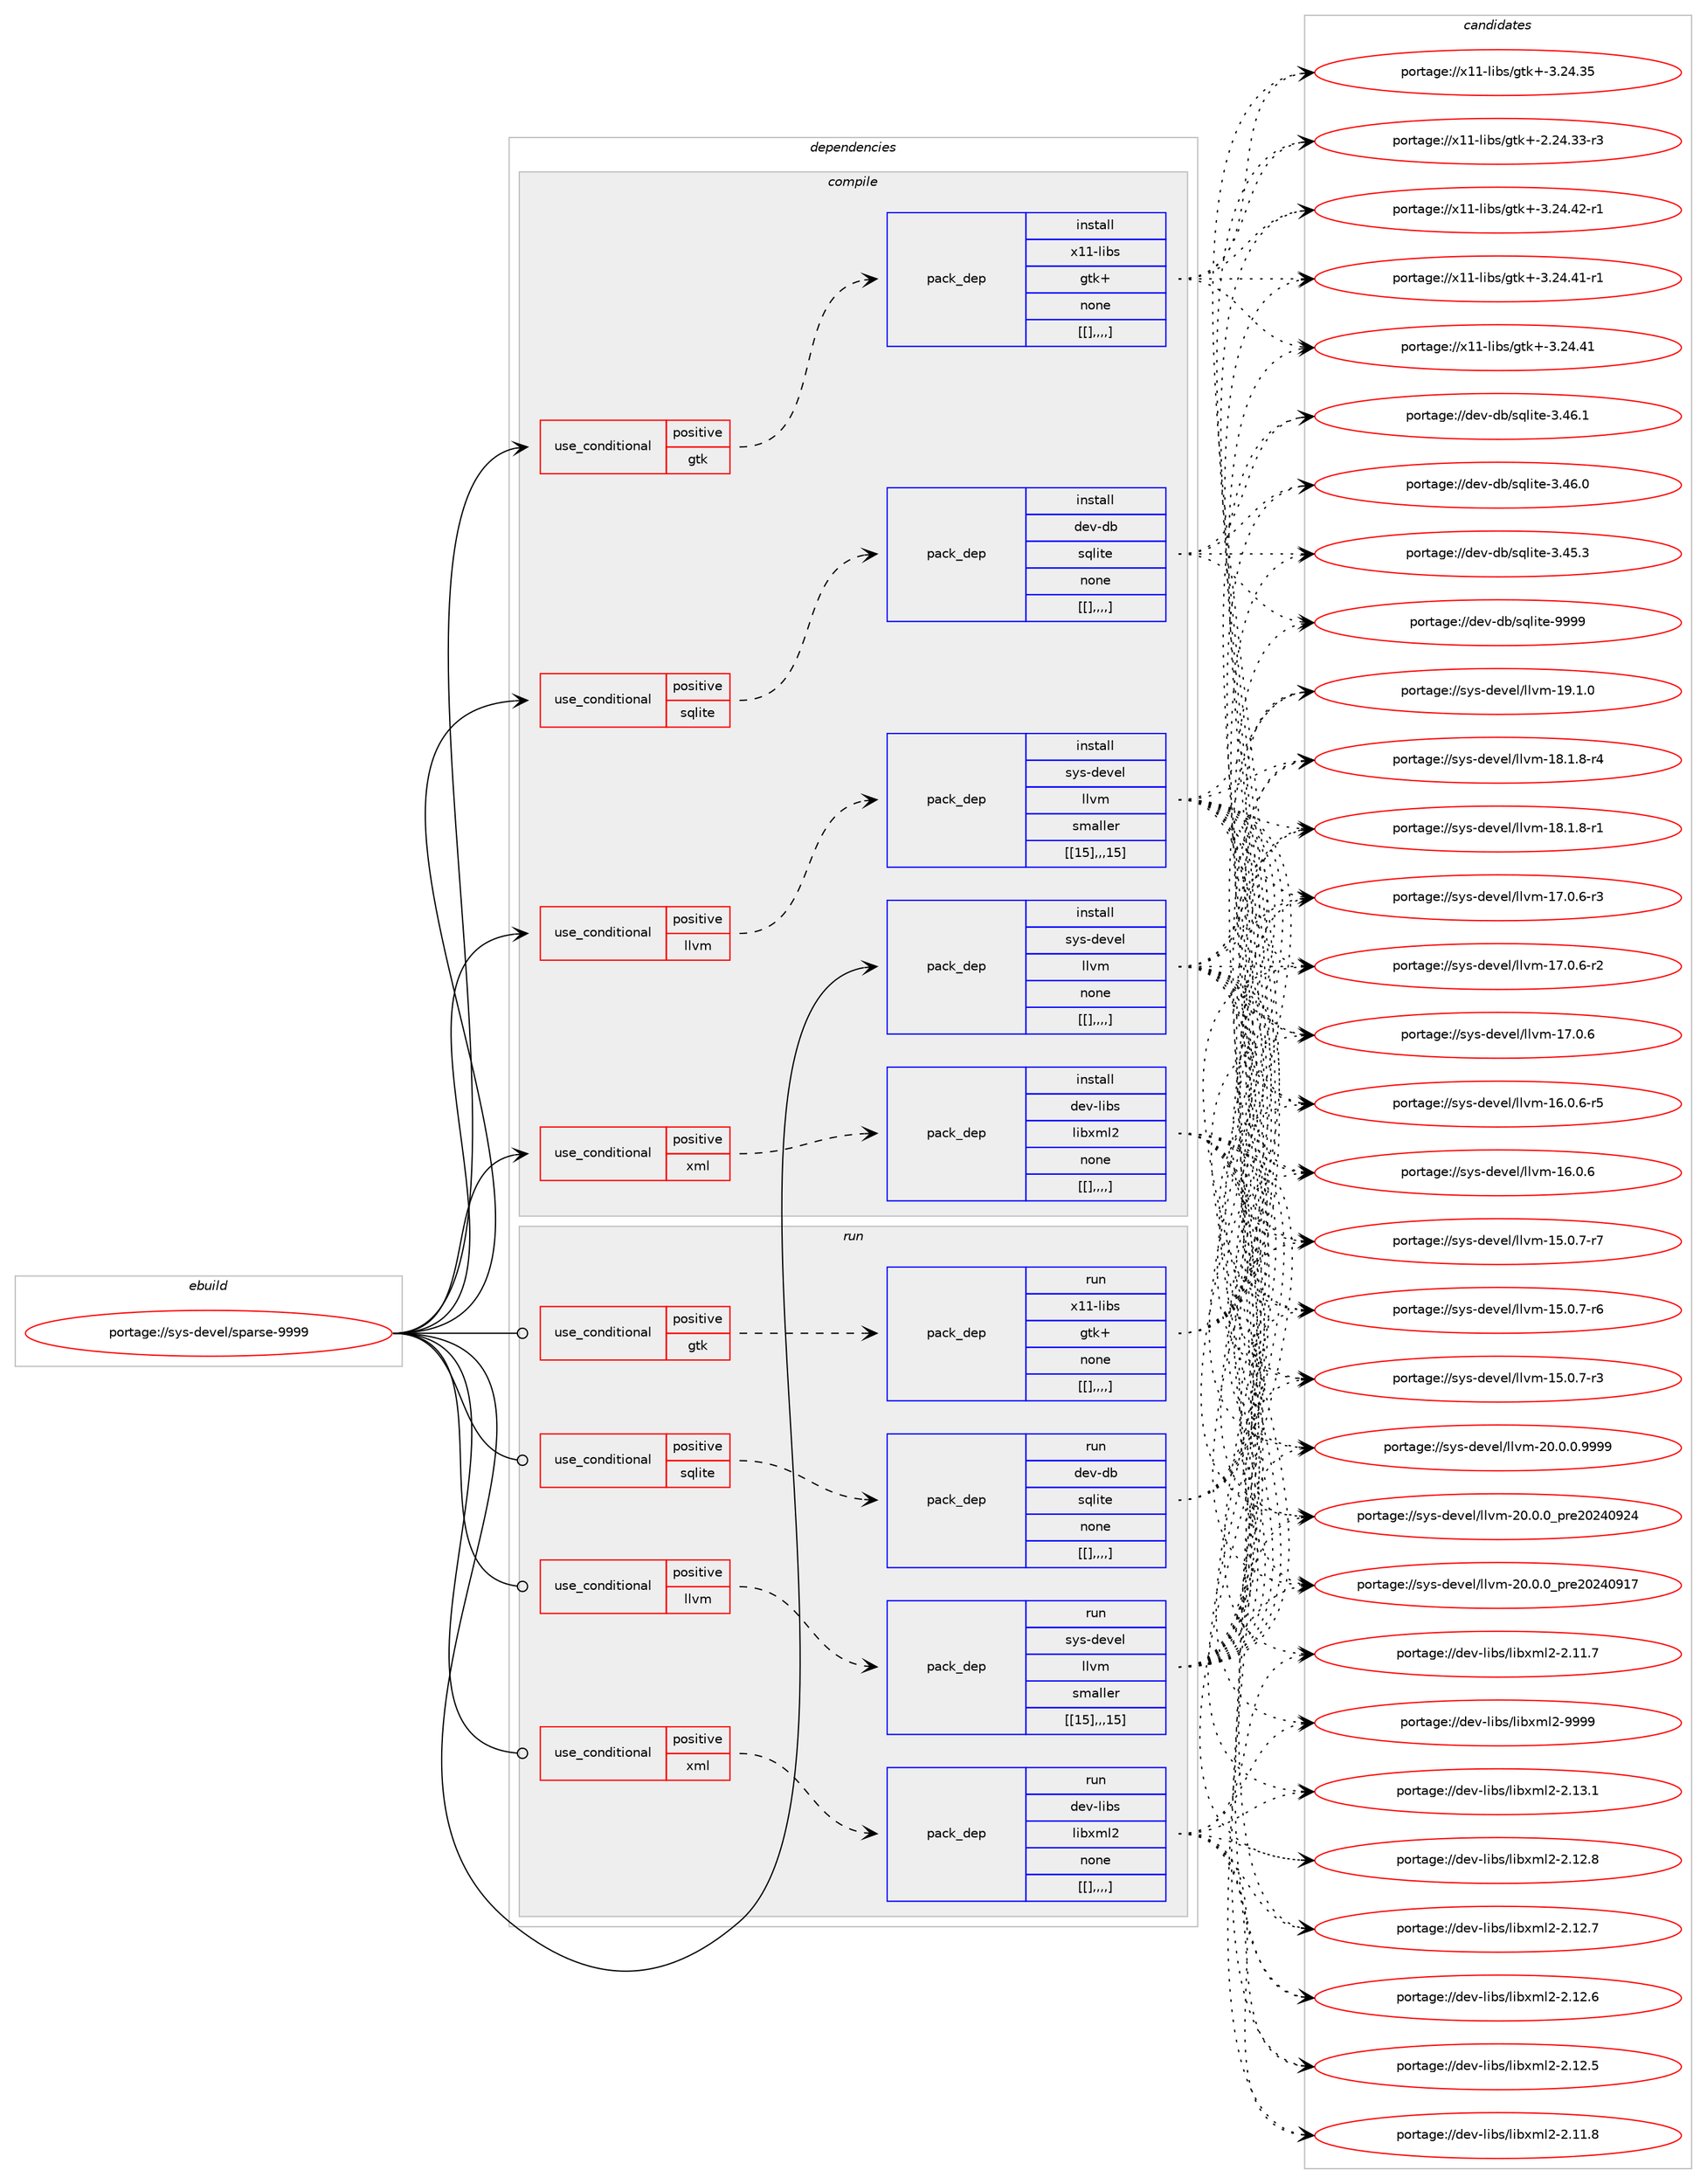 digraph prolog {

# *************
# Graph options
# *************

newrank=true;
concentrate=true;
compound=true;
graph [rankdir=LR,fontname=Helvetica,fontsize=10,ranksep=1.5];#, ranksep=2.5, nodesep=0.2];
edge  [arrowhead=vee];
node  [fontname=Helvetica,fontsize=10];

# **********
# The ebuild
# **********

subgraph cluster_leftcol {
color=gray;
label=<<i>ebuild</i>>;
id [label="portage://sys-devel/sparse-9999", color=red, width=4, href="../sys-devel/sparse-9999.svg"];
}

# ****************
# The dependencies
# ****************

subgraph cluster_midcol {
color=gray;
label=<<i>dependencies</i>>;
subgraph cluster_compile {
fillcolor="#eeeeee";
style=filled;
label=<<i>compile</i>>;
subgraph cond5474 {
dependency15207 [label=<<TABLE BORDER="0" CELLBORDER="1" CELLSPACING="0" CELLPADDING="4"><TR><TD ROWSPAN="3" CELLPADDING="10">use_conditional</TD></TR><TR><TD>positive</TD></TR><TR><TD>gtk</TD></TR></TABLE>>, shape=none, color=red];
subgraph pack9683 {
dependency15208 [label=<<TABLE BORDER="0" CELLBORDER="1" CELLSPACING="0" CELLPADDING="4" WIDTH="220"><TR><TD ROWSPAN="6" CELLPADDING="30">pack_dep</TD></TR><TR><TD WIDTH="110">install</TD></TR><TR><TD>x11-libs</TD></TR><TR><TD>gtk+</TD></TR><TR><TD>none</TD></TR><TR><TD>[[],,,,]</TD></TR></TABLE>>, shape=none, color=blue];
}
dependency15207:e -> dependency15208:w [weight=20,style="dashed",arrowhead="vee"];
}
id:e -> dependency15207:w [weight=20,style="solid",arrowhead="vee"];
subgraph cond5475 {
dependency15209 [label=<<TABLE BORDER="0" CELLBORDER="1" CELLSPACING="0" CELLPADDING="4"><TR><TD ROWSPAN="3" CELLPADDING="10">use_conditional</TD></TR><TR><TD>positive</TD></TR><TR><TD>llvm</TD></TR></TABLE>>, shape=none, color=red];
subgraph pack9684 {
dependency15210 [label=<<TABLE BORDER="0" CELLBORDER="1" CELLSPACING="0" CELLPADDING="4" WIDTH="220"><TR><TD ROWSPAN="6" CELLPADDING="30">pack_dep</TD></TR><TR><TD WIDTH="110">install</TD></TR><TR><TD>sys-devel</TD></TR><TR><TD>llvm</TD></TR><TR><TD>smaller</TD></TR><TR><TD>[[15],,,15]</TD></TR></TABLE>>, shape=none, color=blue];
}
dependency15209:e -> dependency15210:w [weight=20,style="dashed",arrowhead="vee"];
}
id:e -> dependency15209:w [weight=20,style="solid",arrowhead="vee"];
subgraph cond5476 {
dependency15211 [label=<<TABLE BORDER="0" CELLBORDER="1" CELLSPACING="0" CELLPADDING="4"><TR><TD ROWSPAN="3" CELLPADDING="10">use_conditional</TD></TR><TR><TD>positive</TD></TR><TR><TD>sqlite</TD></TR></TABLE>>, shape=none, color=red];
subgraph pack9685 {
dependency15212 [label=<<TABLE BORDER="0" CELLBORDER="1" CELLSPACING="0" CELLPADDING="4" WIDTH="220"><TR><TD ROWSPAN="6" CELLPADDING="30">pack_dep</TD></TR><TR><TD WIDTH="110">install</TD></TR><TR><TD>dev-db</TD></TR><TR><TD>sqlite</TD></TR><TR><TD>none</TD></TR><TR><TD>[[],,,,]</TD></TR></TABLE>>, shape=none, color=blue];
}
dependency15211:e -> dependency15212:w [weight=20,style="dashed",arrowhead="vee"];
}
id:e -> dependency15211:w [weight=20,style="solid",arrowhead="vee"];
subgraph cond5477 {
dependency15213 [label=<<TABLE BORDER="0" CELLBORDER="1" CELLSPACING="0" CELLPADDING="4"><TR><TD ROWSPAN="3" CELLPADDING="10">use_conditional</TD></TR><TR><TD>positive</TD></TR><TR><TD>xml</TD></TR></TABLE>>, shape=none, color=red];
subgraph pack9686 {
dependency15214 [label=<<TABLE BORDER="0" CELLBORDER="1" CELLSPACING="0" CELLPADDING="4" WIDTH="220"><TR><TD ROWSPAN="6" CELLPADDING="30">pack_dep</TD></TR><TR><TD WIDTH="110">install</TD></TR><TR><TD>dev-libs</TD></TR><TR><TD>libxml2</TD></TR><TR><TD>none</TD></TR><TR><TD>[[],,,,]</TD></TR></TABLE>>, shape=none, color=blue];
}
dependency15213:e -> dependency15214:w [weight=20,style="dashed",arrowhead="vee"];
}
id:e -> dependency15213:w [weight=20,style="solid",arrowhead="vee"];
subgraph pack9687 {
dependency15215 [label=<<TABLE BORDER="0" CELLBORDER="1" CELLSPACING="0" CELLPADDING="4" WIDTH="220"><TR><TD ROWSPAN="6" CELLPADDING="30">pack_dep</TD></TR><TR><TD WIDTH="110">install</TD></TR><TR><TD>sys-devel</TD></TR><TR><TD>llvm</TD></TR><TR><TD>none</TD></TR><TR><TD>[[],,,,]</TD></TR></TABLE>>, shape=none, color=blue];
}
id:e -> dependency15215:w [weight=20,style="solid",arrowhead="vee"];
}
subgraph cluster_compileandrun {
fillcolor="#eeeeee";
style=filled;
label=<<i>compile and run</i>>;
}
subgraph cluster_run {
fillcolor="#eeeeee";
style=filled;
label=<<i>run</i>>;
subgraph cond5478 {
dependency15216 [label=<<TABLE BORDER="0" CELLBORDER="1" CELLSPACING="0" CELLPADDING="4"><TR><TD ROWSPAN="3" CELLPADDING="10">use_conditional</TD></TR><TR><TD>positive</TD></TR><TR><TD>gtk</TD></TR></TABLE>>, shape=none, color=red];
subgraph pack9688 {
dependency15217 [label=<<TABLE BORDER="0" CELLBORDER="1" CELLSPACING="0" CELLPADDING="4" WIDTH="220"><TR><TD ROWSPAN="6" CELLPADDING="30">pack_dep</TD></TR><TR><TD WIDTH="110">run</TD></TR><TR><TD>x11-libs</TD></TR><TR><TD>gtk+</TD></TR><TR><TD>none</TD></TR><TR><TD>[[],,,,]</TD></TR></TABLE>>, shape=none, color=blue];
}
dependency15216:e -> dependency15217:w [weight=20,style="dashed",arrowhead="vee"];
}
id:e -> dependency15216:w [weight=20,style="solid",arrowhead="odot"];
subgraph cond5479 {
dependency15218 [label=<<TABLE BORDER="0" CELLBORDER="1" CELLSPACING="0" CELLPADDING="4"><TR><TD ROWSPAN="3" CELLPADDING="10">use_conditional</TD></TR><TR><TD>positive</TD></TR><TR><TD>llvm</TD></TR></TABLE>>, shape=none, color=red];
subgraph pack9689 {
dependency15219 [label=<<TABLE BORDER="0" CELLBORDER="1" CELLSPACING="0" CELLPADDING="4" WIDTH="220"><TR><TD ROWSPAN="6" CELLPADDING="30">pack_dep</TD></TR><TR><TD WIDTH="110">run</TD></TR><TR><TD>sys-devel</TD></TR><TR><TD>llvm</TD></TR><TR><TD>smaller</TD></TR><TR><TD>[[15],,,15]</TD></TR></TABLE>>, shape=none, color=blue];
}
dependency15218:e -> dependency15219:w [weight=20,style="dashed",arrowhead="vee"];
}
id:e -> dependency15218:w [weight=20,style="solid",arrowhead="odot"];
subgraph cond5480 {
dependency15220 [label=<<TABLE BORDER="0" CELLBORDER="1" CELLSPACING="0" CELLPADDING="4"><TR><TD ROWSPAN="3" CELLPADDING="10">use_conditional</TD></TR><TR><TD>positive</TD></TR><TR><TD>sqlite</TD></TR></TABLE>>, shape=none, color=red];
subgraph pack9690 {
dependency15221 [label=<<TABLE BORDER="0" CELLBORDER="1" CELLSPACING="0" CELLPADDING="4" WIDTH="220"><TR><TD ROWSPAN="6" CELLPADDING="30">pack_dep</TD></TR><TR><TD WIDTH="110">run</TD></TR><TR><TD>dev-db</TD></TR><TR><TD>sqlite</TD></TR><TR><TD>none</TD></TR><TR><TD>[[],,,,]</TD></TR></TABLE>>, shape=none, color=blue];
}
dependency15220:e -> dependency15221:w [weight=20,style="dashed",arrowhead="vee"];
}
id:e -> dependency15220:w [weight=20,style="solid",arrowhead="odot"];
subgraph cond5481 {
dependency15222 [label=<<TABLE BORDER="0" CELLBORDER="1" CELLSPACING="0" CELLPADDING="4"><TR><TD ROWSPAN="3" CELLPADDING="10">use_conditional</TD></TR><TR><TD>positive</TD></TR><TR><TD>xml</TD></TR></TABLE>>, shape=none, color=red];
subgraph pack9691 {
dependency15223 [label=<<TABLE BORDER="0" CELLBORDER="1" CELLSPACING="0" CELLPADDING="4" WIDTH="220"><TR><TD ROWSPAN="6" CELLPADDING="30">pack_dep</TD></TR><TR><TD WIDTH="110">run</TD></TR><TR><TD>dev-libs</TD></TR><TR><TD>libxml2</TD></TR><TR><TD>none</TD></TR><TR><TD>[[],,,,]</TD></TR></TABLE>>, shape=none, color=blue];
}
dependency15222:e -> dependency15223:w [weight=20,style="dashed",arrowhead="vee"];
}
id:e -> dependency15222:w [weight=20,style="solid",arrowhead="odot"];
}
}

# **************
# The candidates
# **************

subgraph cluster_choices {
rank=same;
color=gray;
label=<<i>candidates</i>>;

subgraph choice9683 {
color=black;
nodesep=1;
choice12049494510810598115471031161074345514650524652504511449 [label="portage://x11-libs/gtk+-3.24.42-r1", color=red, width=4,href="../x11-libs/gtk+-3.24.42-r1.svg"];
choice12049494510810598115471031161074345514650524652494511449 [label="portage://x11-libs/gtk+-3.24.41-r1", color=red, width=4,href="../x11-libs/gtk+-3.24.41-r1.svg"];
choice1204949451081059811547103116107434551465052465249 [label="portage://x11-libs/gtk+-3.24.41", color=red, width=4,href="../x11-libs/gtk+-3.24.41.svg"];
choice1204949451081059811547103116107434551465052465153 [label="portage://x11-libs/gtk+-3.24.35", color=red, width=4,href="../x11-libs/gtk+-3.24.35.svg"];
choice12049494510810598115471031161074345504650524651514511451 [label="portage://x11-libs/gtk+-2.24.33-r3", color=red, width=4,href="../x11-libs/gtk+-2.24.33-r3.svg"];
dependency15208:e -> choice12049494510810598115471031161074345514650524652504511449:w [style=dotted,weight="100"];
dependency15208:e -> choice12049494510810598115471031161074345514650524652494511449:w [style=dotted,weight="100"];
dependency15208:e -> choice1204949451081059811547103116107434551465052465249:w [style=dotted,weight="100"];
dependency15208:e -> choice1204949451081059811547103116107434551465052465153:w [style=dotted,weight="100"];
dependency15208:e -> choice12049494510810598115471031161074345504650524651514511451:w [style=dotted,weight="100"];
}
subgraph choice9684 {
color=black;
nodesep=1;
choice1151211154510010111810110847108108118109455048464846484657575757 [label="portage://sys-devel/llvm-20.0.0.9999", color=red, width=4,href="../sys-devel/llvm-20.0.0.9999.svg"];
choice115121115451001011181011084710810811810945504846484648951121141015048505248575052 [label="portage://sys-devel/llvm-20.0.0_pre20240924", color=red, width=4,href="../sys-devel/llvm-20.0.0_pre20240924.svg"];
choice115121115451001011181011084710810811810945504846484648951121141015048505248574955 [label="portage://sys-devel/llvm-20.0.0_pre20240917", color=red, width=4,href="../sys-devel/llvm-20.0.0_pre20240917.svg"];
choice115121115451001011181011084710810811810945495746494648 [label="portage://sys-devel/llvm-19.1.0", color=red, width=4,href="../sys-devel/llvm-19.1.0.svg"];
choice1151211154510010111810110847108108118109454956464946564511452 [label="portage://sys-devel/llvm-18.1.8-r4", color=red, width=4,href="../sys-devel/llvm-18.1.8-r4.svg"];
choice1151211154510010111810110847108108118109454956464946564511449 [label="portage://sys-devel/llvm-18.1.8-r1", color=red, width=4,href="../sys-devel/llvm-18.1.8-r1.svg"];
choice1151211154510010111810110847108108118109454955464846544511451 [label="portage://sys-devel/llvm-17.0.6-r3", color=red, width=4,href="../sys-devel/llvm-17.0.6-r3.svg"];
choice1151211154510010111810110847108108118109454955464846544511450 [label="portage://sys-devel/llvm-17.0.6-r2", color=red, width=4,href="../sys-devel/llvm-17.0.6-r2.svg"];
choice115121115451001011181011084710810811810945495546484654 [label="portage://sys-devel/llvm-17.0.6", color=red, width=4,href="../sys-devel/llvm-17.0.6.svg"];
choice1151211154510010111810110847108108118109454954464846544511453 [label="portage://sys-devel/llvm-16.0.6-r5", color=red, width=4,href="../sys-devel/llvm-16.0.6-r5.svg"];
choice115121115451001011181011084710810811810945495446484654 [label="portage://sys-devel/llvm-16.0.6", color=red, width=4,href="../sys-devel/llvm-16.0.6.svg"];
choice1151211154510010111810110847108108118109454953464846554511455 [label="portage://sys-devel/llvm-15.0.7-r7", color=red, width=4,href="../sys-devel/llvm-15.0.7-r7.svg"];
choice1151211154510010111810110847108108118109454953464846554511454 [label="portage://sys-devel/llvm-15.0.7-r6", color=red, width=4,href="../sys-devel/llvm-15.0.7-r6.svg"];
choice1151211154510010111810110847108108118109454953464846554511451 [label="portage://sys-devel/llvm-15.0.7-r3", color=red, width=4,href="../sys-devel/llvm-15.0.7-r3.svg"];
dependency15210:e -> choice1151211154510010111810110847108108118109455048464846484657575757:w [style=dotted,weight="100"];
dependency15210:e -> choice115121115451001011181011084710810811810945504846484648951121141015048505248575052:w [style=dotted,weight="100"];
dependency15210:e -> choice115121115451001011181011084710810811810945504846484648951121141015048505248574955:w [style=dotted,weight="100"];
dependency15210:e -> choice115121115451001011181011084710810811810945495746494648:w [style=dotted,weight="100"];
dependency15210:e -> choice1151211154510010111810110847108108118109454956464946564511452:w [style=dotted,weight="100"];
dependency15210:e -> choice1151211154510010111810110847108108118109454956464946564511449:w [style=dotted,weight="100"];
dependency15210:e -> choice1151211154510010111810110847108108118109454955464846544511451:w [style=dotted,weight="100"];
dependency15210:e -> choice1151211154510010111810110847108108118109454955464846544511450:w [style=dotted,weight="100"];
dependency15210:e -> choice115121115451001011181011084710810811810945495546484654:w [style=dotted,weight="100"];
dependency15210:e -> choice1151211154510010111810110847108108118109454954464846544511453:w [style=dotted,weight="100"];
dependency15210:e -> choice115121115451001011181011084710810811810945495446484654:w [style=dotted,weight="100"];
dependency15210:e -> choice1151211154510010111810110847108108118109454953464846554511455:w [style=dotted,weight="100"];
dependency15210:e -> choice1151211154510010111810110847108108118109454953464846554511454:w [style=dotted,weight="100"];
dependency15210:e -> choice1151211154510010111810110847108108118109454953464846554511451:w [style=dotted,weight="100"];
}
subgraph choice9685 {
color=black;
nodesep=1;
choice1001011184510098471151131081051161014557575757 [label="portage://dev-db/sqlite-9999", color=red, width=4,href="../dev-db/sqlite-9999.svg"];
choice10010111845100984711511310810511610145514652544649 [label="portage://dev-db/sqlite-3.46.1", color=red, width=4,href="../dev-db/sqlite-3.46.1.svg"];
choice10010111845100984711511310810511610145514652544648 [label="portage://dev-db/sqlite-3.46.0", color=red, width=4,href="../dev-db/sqlite-3.46.0.svg"];
choice10010111845100984711511310810511610145514652534651 [label="portage://dev-db/sqlite-3.45.3", color=red, width=4,href="../dev-db/sqlite-3.45.3.svg"];
dependency15212:e -> choice1001011184510098471151131081051161014557575757:w [style=dotted,weight="100"];
dependency15212:e -> choice10010111845100984711511310810511610145514652544649:w [style=dotted,weight="100"];
dependency15212:e -> choice10010111845100984711511310810511610145514652544648:w [style=dotted,weight="100"];
dependency15212:e -> choice10010111845100984711511310810511610145514652534651:w [style=dotted,weight="100"];
}
subgraph choice9686 {
color=black;
nodesep=1;
choice10010111845108105981154710810598120109108504557575757 [label="portage://dev-libs/libxml2-9999", color=red, width=4,href="../dev-libs/libxml2-9999.svg"];
choice100101118451081059811547108105981201091085045504649514649 [label="portage://dev-libs/libxml2-2.13.1", color=red, width=4,href="../dev-libs/libxml2-2.13.1.svg"];
choice100101118451081059811547108105981201091085045504649504656 [label="portage://dev-libs/libxml2-2.12.8", color=red, width=4,href="../dev-libs/libxml2-2.12.8.svg"];
choice100101118451081059811547108105981201091085045504649504655 [label="portage://dev-libs/libxml2-2.12.7", color=red, width=4,href="../dev-libs/libxml2-2.12.7.svg"];
choice100101118451081059811547108105981201091085045504649504654 [label="portage://dev-libs/libxml2-2.12.6", color=red, width=4,href="../dev-libs/libxml2-2.12.6.svg"];
choice100101118451081059811547108105981201091085045504649504653 [label="portage://dev-libs/libxml2-2.12.5", color=red, width=4,href="../dev-libs/libxml2-2.12.5.svg"];
choice100101118451081059811547108105981201091085045504649494656 [label="portage://dev-libs/libxml2-2.11.8", color=red, width=4,href="../dev-libs/libxml2-2.11.8.svg"];
choice100101118451081059811547108105981201091085045504649494655 [label="portage://dev-libs/libxml2-2.11.7", color=red, width=4,href="../dev-libs/libxml2-2.11.7.svg"];
dependency15214:e -> choice10010111845108105981154710810598120109108504557575757:w [style=dotted,weight="100"];
dependency15214:e -> choice100101118451081059811547108105981201091085045504649514649:w [style=dotted,weight="100"];
dependency15214:e -> choice100101118451081059811547108105981201091085045504649504656:w [style=dotted,weight="100"];
dependency15214:e -> choice100101118451081059811547108105981201091085045504649504655:w [style=dotted,weight="100"];
dependency15214:e -> choice100101118451081059811547108105981201091085045504649504654:w [style=dotted,weight="100"];
dependency15214:e -> choice100101118451081059811547108105981201091085045504649504653:w [style=dotted,weight="100"];
dependency15214:e -> choice100101118451081059811547108105981201091085045504649494656:w [style=dotted,weight="100"];
dependency15214:e -> choice100101118451081059811547108105981201091085045504649494655:w [style=dotted,weight="100"];
}
subgraph choice9687 {
color=black;
nodesep=1;
choice1151211154510010111810110847108108118109455048464846484657575757 [label="portage://sys-devel/llvm-20.0.0.9999", color=red, width=4,href="../sys-devel/llvm-20.0.0.9999.svg"];
choice115121115451001011181011084710810811810945504846484648951121141015048505248575052 [label="portage://sys-devel/llvm-20.0.0_pre20240924", color=red, width=4,href="../sys-devel/llvm-20.0.0_pre20240924.svg"];
choice115121115451001011181011084710810811810945504846484648951121141015048505248574955 [label="portage://sys-devel/llvm-20.0.0_pre20240917", color=red, width=4,href="../sys-devel/llvm-20.0.0_pre20240917.svg"];
choice115121115451001011181011084710810811810945495746494648 [label="portage://sys-devel/llvm-19.1.0", color=red, width=4,href="../sys-devel/llvm-19.1.0.svg"];
choice1151211154510010111810110847108108118109454956464946564511452 [label="portage://sys-devel/llvm-18.1.8-r4", color=red, width=4,href="../sys-devel/llvm-18.1.8-r4.svg"];
choice1151211154510010111810110847108108118109454956464946564511449 [label="portage://sys-devel/llvm-18.1.8-r1", color=red, width=4,href="../sys-devel/llvm-18.1.8-r1.svg"];
choice1151211154510010111810110847108108118109454955464846544511451 [label="portage://sys-devel/llvm-17.0.6-r3", color=red, width=4,href="../sys-devel/llvm-17.0.6-r3.svg"];
choice1151211154510010111810110847108108118109454955464846544511450 [label="portage://sys-devel/llvm-17.0.6-r2", color=red, width=4,href="../sys-devel/llvm-17.0.6-r2.svg"];
choice115121115451001011181011084710810811810945495546484654 [label="portage://sys-devel/llvm-17.0.6", color=red, width=4,href="../sys-devel/llvm-17.0.6.svg"];
choice1151211154510010111810110847108108118109454954464846544511453 [label="portage://sys-devel/llvm-16.0.6-r5", color=red, width=4,href="../sys-devel/llvm-16.0.6-r5.svg"];
choice115121115451001011181011084710810811810945495446484654 [label="portage://sys-devel/llvm-16.0.6", color=red, width=4,href="../sys-devel/llvm-16.0.6.svg"];
choice1151211154510010111810110847108108118109454953464846554511455 [label="portage://sys-devel/llvm-15.0.7-r7", color=red, width=4,href="../sys-devel/llvm-15.0.7-r7.svg"];
choice1151211154510010111810110847108108118109454953464846554511454 [label="portage://sys-devel/llvm-15.0.7-r6", color=red, width=4,href="../sys-devel/llvm-15.0.7-r6.svg"];
choice1151211154510010111810110847108108118109454953464846554511451 [label="portage://sys-devel/llvm-15.0.7-r3", color=red, width=4,href="../sys-devel/llvm-15.0.7-r3.svg"];
dependency15215:e -> choice1151211154510010111810110847108108118109455048464846484657575757:w [style=dotted,weight="100"];
dependency15215:e -> choice115121115451001011181011084710810811810945504846484648951121141015048505248575052:w [style=dotted,weight="100"];
dependency15215:e -> choice115121115451001011181011084710810811810945504846484648951121141015048505248574955:w [style=dotted,weight="100"];
dependency15215:e -> choice115121115451001011181011084710810811810945495746494648:w [style=dotted,weight="100"];
dependency15215:e -> choice1151211154510010111810110847108108118109454956464946564511452:w [style=dotted,weight="100"];
dependency15215:e -> choice1151211154510010111810110847108108118109454956464946564511449:w [style=dotted,weight="100"];
dependency15215:e -> choice1151211154510010111810110847108108118109454955464846544511451:w [style=dotted,weight="100"];
dependency15215:e -> choice1151211154510010111810110847108108118109454955464846544511450:w [style=dotted,weight="100"];
dependency15215:e -> choice115121115451001011181011084710810811810945495546484654:w [style=dotted,weight="100"];
dependency15215:e -> choice1151211154510010111810110847108108118109454954464846544511453:w [style=dotted,weight="100"];
dependency15215:e -> choice115121115451001011181011084710810811810945495446484654:w [style=dotted,weight="100"];
dependency15215:e -> choice1151211154510010111810110847108108118109454953464846554511455:w [style=dotted,weight="100"];
dependency15215:e -> choice1151211154510010111810110847108108118109454953464846554511454:w [style=dotted,weight="100"];
dependency15215:e -> choice1151211154510010111810110847108108118109454953464846554511451:w [style=dotted,weight="100"];
}
subgraph choice9688 {
color=black;
nodesep=1;
choice12049494510810598115471031161074345514650524652504511449 [label="portage://x11-libs/gtk+-3.24.42-r1", color=red, width=4,href="../x11-libs/gtk+-3.24.42-r1.svg"];
choice12049494510810598115471031161074345514650524652494511449 [label="portage://x11-libs/gtk+-3.24.41-r1", color=red, width=4,href="../x11-libs/gtk+-3.24.41-r1.svg"];
choice1204949451081059811547103116107434551465052465249 [label="portage://x11-libs/gtk+-3.24.41", color=red, width=4,href="../x11-libs/gtk+-3.24.41.svg"];
choice1204949451081059811547103116107434551465052465153 [label="portage://x11-libs/gtk+-3.24.35", color=red, width=4,href="../x11-libs/gtk+-3.24.35.svg"];
choice12049494510810598115471031161074345504650524651514511451 [label="portage://x11-libs/gtk+-2.24.33-r3", color=red, width=4,href="../x11-libs/gtk+-2.24.33-r3.svg"];
dependency15217:e -> choice12049494510810598115471031161074345514650524652504511449:w [style=dotted,weight="100"];
dependency15217:e -> choice12049494510810598115471031161074345514650524652494511449:w [style=dotted,weight="100"];
dependency15217:e -> choice1204949451081059811547103116107434551465052465249:w [style=dotted,weight="100"];
dependency15217:e -> choice1204949451081059811547103116107434551465052465153:w [style=dotted,weight="100"];
dependency15217:e -> choice12049494510810598115471031161074345504650524651514511451:w [style=dotted,weight="100"];
}
subgraph choice9689 {
color=black;
nodesep=1;
choice1151211154510010111810110847108108118109455048464846484657575757 [label="portage://sys-devel/llvm-20.0.0.9999", color=red, width=4,href="../sys-devel/llvm-20.0.0.9999.svg"];
choice115121115451001011181011084710810811810945504846484648951121141015048505248575052 [label="portage://sys-devel/llvm-20.0.0_pre20240924", color=red, width=4,href="../sys-devel/llvm-20.0.0_pre20240924.svg"];
choice115121115451001011181011084710810811810945504846484648951121141015048505248574955 [label="portage://sys-devel/llvm-20.0.0_pre20240917", color=red, width=4,href="../sys-devel/llvm-20.0.0_pre20240917.svg"];
choice115121115451001011181011084710810811810945495746494648 [label="portage://sys-devel/llvm-19.1.0", color=red, width=4,href="../sys-devel/llvm-19.1.0.svg"];
choice1151211154510010111810110847108108118109454956464946564511452 [label="portage://sys-devel/llvm-18.1.8-r4", color=red, width=4,href="../sys-devel/llvm-18.1.8-r4.svg"];
choice1151211154510010111810110847108108118109454956464946564511449 [label="portage://sys-devel/llvm-18.1.8-r1", color=red, width=4,href="../sys-devel/llvm-18.1.8-r1.svg"];
choice1151211154510010111810110847108108118109454955464846544511451 [label="portage://sys-devel/llvm-17.0.6-r3", color=red, width=4,href="../sys-devel/llvm-17.0.6-r3.svg"];
choice1151211154510010111810110847108108118109454955464846544511450 [label="portage://sys-devel/llvm-17.0.6-r2", color=red, width=4,href="../sys-devel/llvm-17.0.6-r2.svg"];
choice115121115451001011181011084710810811810945495546484654 [label="portage://sys-devel/llvm-17.0.6", color=red, width=4,href="../sys-devel/llvm-17.0.6.svg"];
choice1151211154510010111810110847108108118109454954464846544511453 [label="portage://sys-devel/llvm-16.0.6-r5", color=red, width=4,href="../sys-devel/llvm-16.0.6-r5.svg"];
choice115121115451001011181011084710810811810945495446484654 [label="portage://sys-devel/llvm-16.0.6", color=red, width=4,href="../sys-devel/llvm-16.0.6.svg"];
choice1151211154510010111810110847108108118109454953464846554511455 [label="portage://sys-devel/llvm-15.0.7-r7", color=red, width=4,href="../sys-devel/llvm-15.0.7-r7.svg"];
choice1151211154510010111810110847108108118109454953464846554511454 [label="portage://sys-devel/llvm-15.0.7-r6", color=red, width=4,href="../sys-devel/llvm-15.0.7-r6.svg"];
choice1151211154510010111810110847108108118109454953464846554511451 [label="portage://sys-devel/llvm-15.0.7-r3", color=red, width=4,href="../sys-devel/llvm-15.0.7-r3.svg"];
dependency15219:e -> choice1151211154510010111810110847108108118109455048464846484657575757:w [style=dotted,weight="100"];
dependency15219:e -> choice115121115451001011181011084710810811810945504846484648951121141015048505248575052:w [style=dotted,weight="100"];
dependency15219:e -> choice115121115451001011181011084710810811810945504846484648951121141015048505248574955:w [style=dotted,weight="100"];
dependency15219:e -> choice115121115451001011181011084710810811810945495746494648:w [style=dotted,weight="100"];
dependency15219:e -> choice1151211154510010111810110847108108118109454956464946564511452:w [style=dotted,weight="100"];
dependency15219:e -> choice1151211154510010111810110847108108118109454956464946564511449:w [style=dotted,weight="100"];
dependency15219:e -> choice1151211154510010111810110847108108118109454955464846544511451:w [style=dotted,weight="100"];
dependency15219:e -> choice1151211154510010111810110847108108118109454955464846544511450:w [style=dotted,weight="100"];
dependency15219:e -> choice115121115451001011181011084710810811810945495546484654:w [style=dotted,weight="100"];
dependency15219:e -> choice1151211154510010111810110847108108118109454954464846544511453:w [style=dotted,weight="100"];
dependency15219:e -> choice115121115451001011181011084710810811810945495446484654:w [style=dotted,weight="100"];
dependency15219:e -> choice1151211154510010111810110847108108118109454953464846554511455:w [style=dotted,weight="100"];
dependency15219:e -> choice1151211154510010111810110847108108118109454953464846554511454:w [style=dotted,weight="100"];
dependency15219:e -> choice1151211154510010111810110847108108118109454953464846554511451:w [style=dotted,weight="100"];
}
subgraph choice9690 {
color=black;
nodesep=1;
choice1001011184510098471151131081051161014557575757 [label="portage://dev-db/sqlite-9999", color=red, width=4,href="../dev-db/sqlite-9999.svg"];
choice10010111845100984711511310810511610145514652544649 [label="portage://dev-db/sqlite-3.46.1", color=red, width=4,href="../dev-db/sqlite-3.46.1.svg"];
choice10010111845100984711511310810511610145514652544648 [label="portage://dev-db/sqlite-3.46.0", color=red, width=4,href="../dev-db/sqlite-3.46.0.svg"];
choice10010111845100984711511310810511610145514652534651 [label="portage://dev-db/sqlite-3.45.3", color=red, width=4,href="../dev-db/sqlite-3.45.3.svg"];
dependency15221:e -> choice1001011184510098471151131081051161014557575757:w [style=dotted,weight="100"];
dependency15221:e -> choice10010111845100984711511310810511610145514652544649:w [style=dotted,weight="100"];
dependency15221:e -> choice10010111845100984711511310810511610145514652544648:w [style=dotted,weight="100"];
dependency15221:e -> choice10010111845100984711511310810511610145514652534651:w [style=dotted,weight="100"];
}
subgraph choice9691 {
color=black;
nodesep=1;
choice10010111845108105981154710810598120109108504557575757 [label="portage://dev-libs/libxml2-9999", color=red, width=4,href="../dev-libs/libxml2-9999.svg"];
choice100101118451081059811547108105981201091085045504649514649 [label="portage://dev-libs/libxml2-2.13.1", color=red, width=4,href="../dev-libs/libxml2-2.13.1.svg"];
choice100101118451081059811547108105981201091085045504649504656 [label="portage://dev-libs/libxml2-2.12.8", color=red, width=4,href="../dev-libs/libxml2-2.12.8.svg"];
choice100101118451081059811547108105981201091085045504649504655 [label="portage://dev-libs/libxml2-2.12.7", color=red, width=4,href="../dev-libs/libxml2-2.12.7.svg"];
choice100101118451081059811547108105981201091085045504649504654 [label="portage://dev-libs/libxml2-2.12.6", color=red, width=4,href="../dev-libs/libxml2-2.12.6.svg"];
choice100101118451081059811547108105981201091085045504649504653 [label="portage://dev-libs/libxml2-2.12.5", color=red, width=4,href="../dev-libs/libxml2-2.12.5.svg"];
choice100101118451081059811547108105981201091085045504649494656 [label="portage://dev-libs/libxml2-2.11.8", color=red, width=4,href="../dev-libs/libxml2-2.11.8.svg"];
choice100101118451081059811547108105981201091085045504649494655 [label="portage://dev-libs/libxml2-2.11.7", color=red, width=4,href="../dev-libs/libxml2-2.11.7.svg"];
dependency15223:e -> choice10010111845108105981154710810598120109108504557575757:w [style=dotted,weight="100"];
dependency15223:e -> choice100101118451081059811547108105981201091085045504649514649:w [style=dotted,weight="100"];
dependency15223:e -> choice100101118451081059811547108105981201091085045504649504656:w [style=dotted,weight="100"];
dependency15223:e -> choice100101118451081059811547108105981201091085045504649504655:w [style=dotted,weight="100"];
dependency15223:e -> choice100101118451081059811547108105981201091085045504649504654:w [style=dotted,weight="100"];
dependency15223:e -> choice100101118451081059811547108105981201091085045504649504653:w [style=dotted,weight="100"];
dependency15223:e -> choice100101118451081059811547108105981201091085045504649494656:w [style=dotted,weight="100"];
dependency15223:e -> choice100101118451081059811547108105981201091085045504649494655:w [style=dotted,weight="100"];
}
}

}

